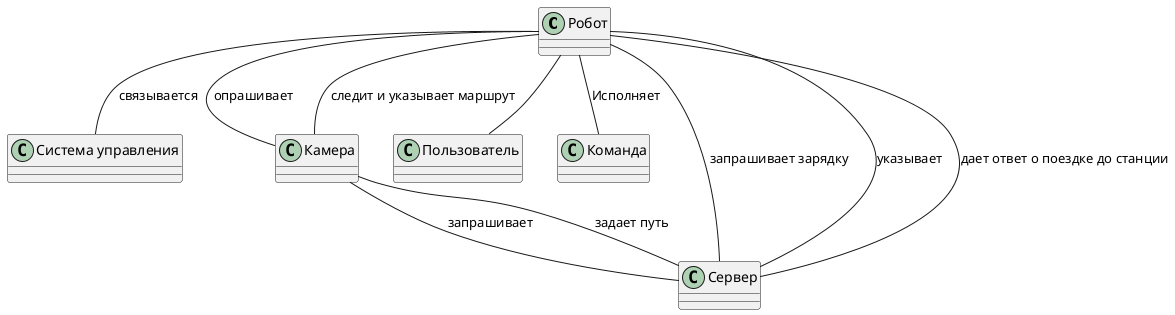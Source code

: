 @startuml conceptual_model
Робот -- "Система управления": связывается
Робот -- Камера: опрашивает
Робот -- Пользователь
Робот -- Команда: Исполняет
Камера -- Сервер: запрашивает
Сервер -- Робот: указывает
Робот -- Сервер: запрашивает зарядку
Сервер -- Робот: дает ответ о поездке до станции
Сервер -- Камера: задает путь
Камера -- Робот: следит и указывает маршрут


@enduml
